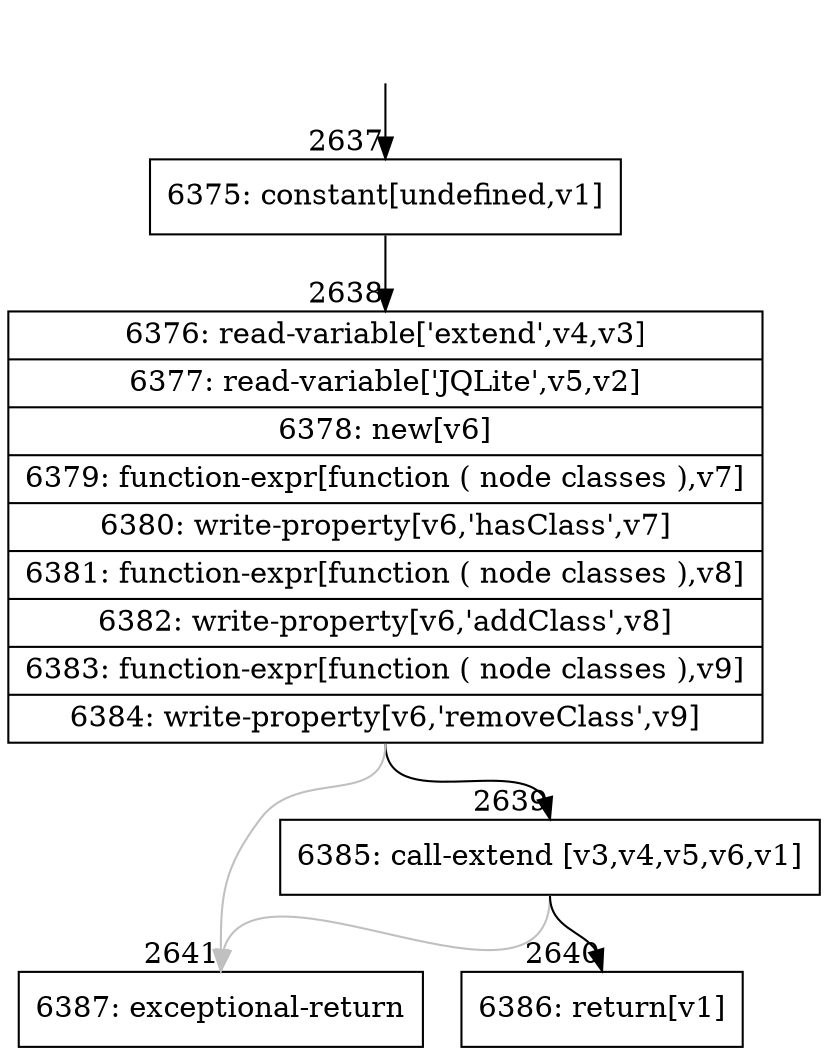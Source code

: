 digraph {
rankdir="TD"
BB_entry208[shape=none,label=""];
BB_entry208 -> BB2637 [tailport=s, headport=n, headlabel="    2637"]
BB2637 [shape=record label="{6375: constant[undefined,v1]}" ] 
BB2637 -> BB2638 [tailport=s, headport=n, headlabel="      2638"]
BB2638 [shape=record label="{6376: read-variable['extend',v4,v3]|6377: read-variable['JQLite',v5,v2]|6378: new[v6]|6379: function-expr[function ( node classes ),v7]|6380: write-property[v6,'hasClass',v7]|6381: function-expr[function ( node classes ),v8]|6382: write-property[v6,'addClass',v8]|6383: function-expr[function ( node classes ),v9]|6384: write-property[v6,'removeClass',v9]}" ] 
BB2638 -> BB2639 [tailport=s, headport=n, headlabel="      2639"]
BB2638 -> BB2641 [tailport=s, headport=n, color=gray, headlabel="      2641"]
BB2639 [shape=record label="{6385: call-extend [v3,v4,v5,v6,v1]}" ] 
BB2639 -> BB2640 [tailport=s, headport=n, headlabel="      2640"]
BB2639 -> BB2641 [tailport=s, headport=n, color=gray]
BB2640 [shape=record label="{6386: return[v1]}" ] 
BB2641 [shape=record label="{6387: exceptional-return}" ] 
//#$~ 3544
}
